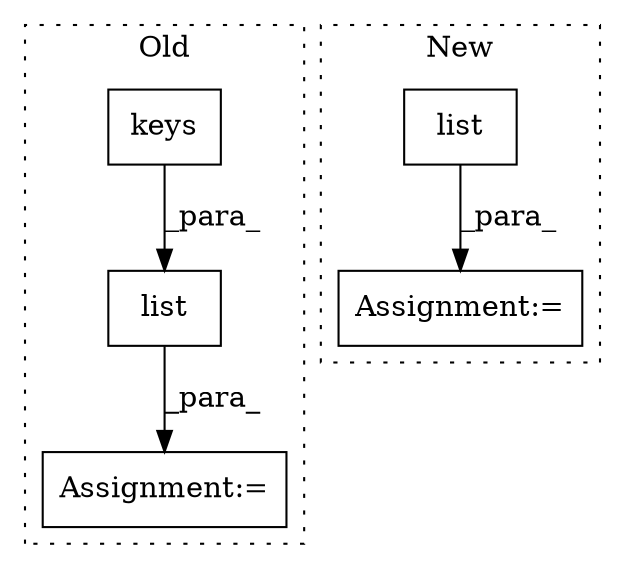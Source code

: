 digraph G {
subgraph cluster0 {
1 [label="keys" a="32" s="3344" l="6" shape="box"];
4 [label="Assignment:=" a="7" s="3370" l="1" shape="box"];
5 [label="list" a="32" s="3330,3350" l="5,1" shape="box"];
label = "Old";
style="dotted";
}
subgraph cluster1 {
2 [label="list" a="32" s="3235,3271" l="5,1" shape="box"];
3 [label="Assignment:=" a="7" s="3234" l="1" shape="box"];
label = "New";
style="dotted";
}
1 -> 5 [label="_para_"];
2 -> 3 [label="_para_"];
5 -> 4 [label="_para_"];
}